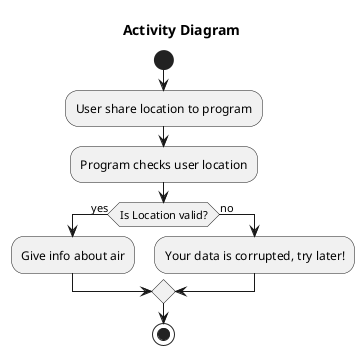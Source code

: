@startuml

title Activity Diagram 

start

:User share location to program; 
:Program checks user location;

if (Is Location valid?) then (yes)
  :Give info about air;
else (no)
  :Your data is corrupted, try later!;
endif

stop

@enduml
